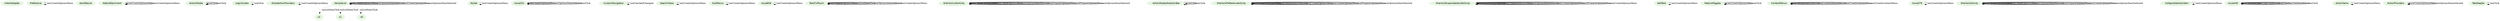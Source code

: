 digraph {
fontname="Helvetica";
node[style=filled, fontname="Helvetica", colorscheme=greens3, color=1];
IntentAdapter;
Preference;
SendResult;
StaticAttachment;
ActionModes;
LoginScreen;
ShareActionProviders;
s2[peripheries=2];
Styled;
Issue331;
CustomNavigation;
SearchViews;
SubMenus;
Issue659;
TodoTxtTouch;
SherlockListActivity;
ActionModesNoActionBar;
SherlockPreferenceActivity;
s1[peripheries=2];
SherlockExpandableListActivity;
AddTask;
FeatureToggles;
ContextMenus;
s0[peripheries=2];
Issue379;
SherlockActivity;
CollapsibleActionItem;
Issue435;
ActionItems;
SampleList;
SampleList;
ActionProviders;
TabAdapter;
SampleList;
SherlockPreferenceActivity -> SherlockPreferenceActivity[label="onPrepareOptionsMenu"];
ContextMenus -> ContextMenus[label="onOptionsItemSelected"];
SherlockActivity -> SherlockActivity[label="onPrepareOptionsMenu"];
StaticAttachment -> StaticAttachment[label="onCreateOptionsMenu"];
SherlockPreferenceActivity -> SherlockPreferenceActivity[label="onOptionsItemSelected"];
SampleList -> SampleList[label="onCreateOptionsMenu"];
ActionProviders -> ActionProviders[label="onCreateOptionsMenu"];
Styled -> Styled[label="onCreateOptionsMenu"];
SampleList -> s1[label="onListItemClick",style=dotted];
SherlockExpandableListActivity -> SherlockExpandableListActivity[label="onOptionsItemSelected"];
SherlockActivity -> SherlockActivity[label="onCreateOptionsMenu"];
ActionItems -> ActionItems[label="onCreateOptionsMenu"];
SherlockPreferenceActivity -> SherlockPreferenceActivity[label="onCreateOptionsMenu"];
Issue659 -> Issue659[label="onCreateOptionsMenu"];
ActionProviders -> ActionProviders[label="onOptionsItemSelected"];
SherlockActivity -> SherlockActivity[label="onOptionsItemSelected"];
SubMenus -> SubMenus[label="onCreateOptionsMenu"];
SherlockActivity -> SherlockActivity[label="onPrepareOptionsMenu"];
Issue435 -> Issue435[label="onTabSelected"];
Issue331 -> Issue331[label="onCreateOptionsMenu"];
SampleList -> s0[label="onListItemClick",style=dotted];
SherlockExpandableListActivity -> SherlockExpandableListActivity[label="onPrepareOptionsMenu"];
TodoTxtTouch -> TodoTxtTouch[label="onPrepareOptionsMenu"];
ContextMenus -> ContextMenus[label="onContextItemSelected"];
LoginScreen -> LoginScreen[label="onClick"];
TabAdapter -> TabAdapter[label="onClick"];
SherlockActivity -> SherlockActivity[label="onCreateOptionsMenu"];
ActionModes -> ActionModes[label="onClick"];
SherlockPreferenceActivity -> SherlockPreferenceActivity[label="onCreateOptionsMenu"];
SherlockExpandableListActivity -> SherlockExpandableListActivity[label="onOptionsItemSelected"];
StaticAttachment -> StaticAttachment[label="onCreateOptionsMenu"];
SherlockListActivity -> SherlockListActivity[label="onCreateOptionsMenu"];
SherlockListActivity -> SherlockListActivity[label="onCreateOptionsMenu"];
FeatureToggles -> FeatureToggles[label="onCreateOptionsMenu"];
Issue331 -> Issue331[label="onOptionsItemSelected"];
SampleList -> SampleList[label="onOptionsItemSelected"];
ContextMenus -> ContextMenus[label="onCreateOptionsMenu"];
SherlockListActivity -> SherlockListActivity[label="onOptionsItemSelected"];
ActionModes -> ActionModes[label="onClick"];
TodoTxtTouch -> TodoTxtTouch[label="onListItemClick"];
SampleList -> SampleList[label="onCreateOptionsMenu"];
ActionModesNoActionBar -> ActionModesNoActionBar[label="onClick"];
CustomNavigation -> CustomNavigation[label="onCheckedChanged"];
SampleList -> SampleList[label="onOptionsItemSelected"];
SearchViews -> SearchViews[label="onCreateOptionsMenu"];
Issue435 -> Issue435[label="onTabUnselected"];
Issue379 -> Issue379[label="onCreateOptionsMenu"];
Issue435 -> Issue435[label="onCreate"];
TodoTxtTouch -> TodoTxtTouch[label="onOptionsItemSelected"];
SherlockListActivity -> SherlockListActivity[label="onPrepareOptionsMenu"];
Preference -> Preference[label="onCreateOptionsMenu"];
SherlockPreferenceActivity -> SherlockPreferenceActivity[label="onPrepareOptionsMenu"];
Issue331 -> Issue331[label="onClick"];
SherlockListActivity -> SherlockListActivity[label="onPrepareOptionsMenu"];
Issue435 -> Issue435[label="onTabReselected"];
ContextMenus -> ContextMenus[label="onCreateContextMenu"];
SherlockListActivity -> SherlockListActivity[label="onOptionsItemSelected"];
SherlockExpandableListActivity -> SherlockExpandableListActivity[label="onCreateOptionsMenu"];
ShareActionProviders -> ShareActionProviders[label="onCreateOptionsMenu"];
ActionModesNoActionBar -> ActionModesNoActionBar[label="onClick"];
TodoTxtTouch -> TodoTxtTouch[label="onCreateOptionsMenu"];
SherlockPreferenceActivity -> SherlockPreferenceActivity[label="onOptionsItemSelected"];
SherlockActivity -> SherlockActivity[label="onOptionsItemSelected"];
CollapsibleActionItem -> CollapsibleActionItem[label="onCreateOptionsMenu"];
AddTask -> AddTask[label="onCreateOptionsMenu"];
FeatureToggles -> FeatureToggles[label="onClick"];
SherlockExpandableListActivity -> SherlockExpandableListActivity[label="onPrepareOptionsMenu"];
SampleList -> s2[label="onListItemClick",style=dotted];
SherlockExpandableListActivity -> SherlockExpandableListActivity[label="onCreateOptionsMenu"];
Issue435 -> Issue435[label="onClick"];
}